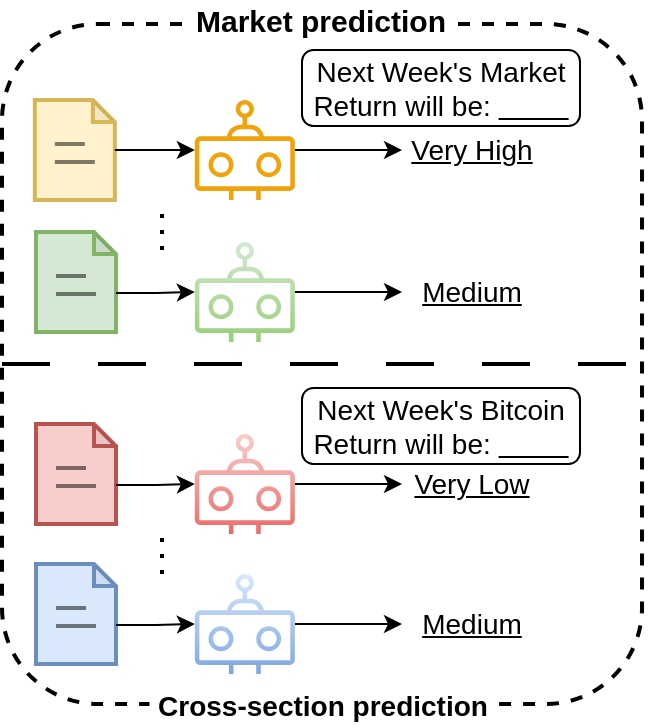 <mxfile version="23.0.2" type="device">
  <diagram id="nPAHsuBVC_biOXkHt-TI" name="Page-1">
    <mxGraphModel dx="954" dy="633" grid="1" gridSize="10" guides="1" tooltips="1" connect="1" arrows="1" fold="1" page="1" pageScale="1" pageWidth="1400" pageHeight="700" math="0" shadow="0">
      <root>
        <mxCell id="0" />
        <mxCell id="1" parent="0" />
        <mxCell id="hKUZ7SRIVkPXy3vvsNZo-3" value="" style="rounded=1;whiteSpace=wrap;html=1;fillColor=none;strokeWidth=2;dashed=1;" parent="1" vertex="1">
          <mxGeometry x="440" y="160" width="320" height="340" as="geometry" />
        </mxCell>
        <mxCell id="hKUZ7SRIVkPXy3vvsNZo-181" style="edgeStyle=orthogonalEdgeStyle;rounded=0;orthogonalLoop=1;jettySize=auto;html=1;entryX=0;entryY=0.5;entryDx=0;entryDy=0;" parent="1" source="hKUZ7SRIVkPXy3vvsNZo-2" target="hKUZ7SRIVkPXy3vvsNZo-176" edge="1">
          <mxGeometry relative="1" as="geometry" />
        </mxCell>
        <mxCell id="hKUZ7SRIVkPXy3vvsNZo-2" value="" style="sketch=0;outlineConnect=0;fillColor=#f0a30a;strokeColor=#BD7000;dashed=0;verticalLabelPosition=bottom;verticalAlign=top;align=center;html=1;fontSize=14;fontStyle=0;aspect=fixed;pointerEvents=1;shape=mxgraph.aws4.waf_bot;fontColor=#000000;" parent="1" vertex="1">
          <mxGeometry x="536.42" y="198" width="50" height="50" as="geometry" />
        </mxCell>
        <mxCell id="hKUZ7SRIVkPXy3vvsNZo-8" value="" style="group" parent="1" vertex="1" connectable="0">
          <mxGeometry x="456.43" y="198" width="40" height="50" as="geometry" />
        </mxCell>
        <mxCell id="hKUZ7SRIVkPXy3vvsNZo-4" value="" style="shape=note;whiteSpace=wrap;html=1;backgroundOutline=1;darkOpacity=0.05;size=11;strokeWidth=2;fillColor=#fff2cc;strokeColor=#d6b656;fontSize=14;" parent="hKUZ7SRIVkPXy3vvsNZo-8" vertex="1">
          <mxGeometry width="40" height="50" as="geometry" />
        </mxCell>
        <mxCell id="hKUZ7SRIVkPXy3vvsNZo-5" value="" style="group;fontSize=14;" parent="hKUZ7SRIVkPXy3vvsNZo-8" vertex="1" connectable="0">
          <mxGeometry x="10" y="17" width="20" height="28" as="geometry" />
        </mxCell>
        <mxCell id="hKUZ7SRIVkPXy3vvsNZo-6" value="" style="line;strokeWidth=2;html=1;container=0;opacity=50;fontSize=14;" parent="hKUZ7SRIVkPXy3vvsNZo-5" vertex="1">
          <mxGeometry width="15" height="10" as="geometry" />
        </mxCell>
        <mxCell id="hKUZ7SRIVkPXy3vvsNZo-7" value="" style="line;strokeWidth=2;html=1;container=0;opacity=50;fontSize=14;" parent="hKUZ7SRIVkPXy3vvsNZo-5" vertex="1">
          <mxGeometry y="10" width="20" height="8" as="geometry" />
        </mxCell>
        <mxCell id="hKUZ7SRIVkPXy3vvsNZo-9" style="edgeStyle=orthogonalEdgeStyle;rounded=0;orthogonalLoop=1;jettySize=auto;html=1;" parent="1" source="hKUZ7SRIVkPXy3vvsNZo-4" target="hKUZ7SRIVkPXy3vvsNZo-2" edge="1">
          <mxGeometry relative="1" as="geometry" />
        </mxCell>
        <mxCell id="hKUZ7SRIVkPXy3vvsNZo-29" value="" style="group" parent="1" vertex="1" connectable="0">
          <mxGeometry x="457.0" y="264" width="40" height="50" as="geometry" />
        </mxCell>
        <mxCell id="hKUZ7SRIVkPXy3vvsNZo-30" value="" style="shape=note;whiteSpace=wrap;html=1;backgroundOutline=1;darkOpacity=0.05;size=11;strokeWidth=2;fillColor=#d5e8d4;strokeColor=#82b366;fontSize=14;" parent="hKUZ7SRIVkPXy3vvsNZo-29" vertex="1">
          <mxGeometry width="40" height="50" as="geometry" />
        </mxCell>
        <mxCell id="hKUZ7SRIVkPXy3vvsNZo-31" value="" style="group;fontSize=14;" parent="hKUZ7SRIVkPXy3vvsNZo-29" vertex="1" connectable="0">
          <mxGeometry x="10" y="17" width="20" height="28" as="geometry" />
        </mxCell>
        <mxCell id="hKUZ7SRIVkPXy3vvsNZo-32" value="" style="line;strokeWidth=2;html=1;container=0;opacity=50;fontSize=14;" parent="hKUZ7SRIVkPXy3vvsNZo-31" vertex="1">
          <mxGeometry width="15" height="10" as="geometry" />
        </mxCell>
        <mxCell id="hKUZ7SRIVkPXy3vvsNZo-33" value="" style="line;strokeWidth=2;html=1;container=0;opacity=50;fontSize=14;" parent="hKUZ7SRIVkPXy3vvsNZo-31" vertex="1">
          <mxGeometry y="10" width="20" height="8" as="geometry" />
        </mxCell>
        <mxCell id="hKUZ7SRIVkPXy3vvsNZo-182" style="edgeStyle=orthogonalEdgeStyle;rounded=0;orthogonalLoop=1;jettySize=auto;html=1;entryX=0;entryY=0.5;entryDx=0;entryDy=0;" parent="1" source="hKUZ7SRIVkPXy3vvsNZo-34" target="hKUZ7SRIVkPXy3vvsNZo-177" edge="1">
          <mxGeometry relative="1" as="geometry" />
        </mxCell>
        <mxCell id="hKUZ7SRIVkPXy3vvsNZo-34" value="" style="sketch=0;outlineConnect=0;fillColor=#d5e8d4;strokeColor=#82b366;dashed=0;verticalLabelPosition=bottom;verticalAlign=top;align=center;html=1;fontSize=14;fontStyle=0;aspect=fixed;pointerEvents=1;shape=mxgraph.aws4.waf_bot;gradientColor=#97d077;" parent="1" vertex="1">
          <mxGeometry x="536.42" y="269" width="50" height="50" as="geometry" />
        </mxCell>
        <mxCell id="hKUZ7SRIVkPXy3vvsNZo-35" style="edgeStyle=orthogonalEdgeStyle;rounded=0;orthogonalLoop=1;jettySize=auto;html=1;exitX=0;exitY=0;exitDx=40;exitDy=30.5;exitPerimeter=0;" parent="1" source="hKUZ7SRIVkPXy3vvsNZo-30" target="hKUZ7SRIVkPXy3vvsNZo-34" edge="1">
          <mxGeometry relative="1" as="geometry" />
        </mxCell>
        <mxCell id="hKUZ7SRIVkPXy3vvsNZo-36" value="" style="group" parent="1" vertex="1" connectable="0">
          <mxGeometry x="457.0" y="360" width="40" height="50" as="geometry" />
        </mxCell>
        <mxCell id="hKUZ7SRIVkPXy3vvsNZo-37" value="" style="shape=note;whiteSpace=wrap;html=1;backgroundOutline=1;darkOpacity=0.05;size=11;strokeWidth=2;fillColor=#f8cecc;strokeColor=#b85450;fontSize=14;" parent="hKUZ7SRIVkPXy3vvsNZo-36" vertex="1">
          <mxGeometry width="40" height="50" as="geometry" />
        </mxCell>
        <mxCell id="hKUZ7SRIVkPXy3vvsNZo-38" value="" style="group;fontSize=14;" parent="hKUZ7SRIVkPXy3vvsNZo-36" vertex="1" connectable="0">
          <mxGeometry x="10" y="17" width="20" height="28" as="geometry" />
        </mxCell>
        <mxCell id="hKUZ7SRIVkPXy3vvsNZo-39" value="" style="line;strokeWidth=2;html=1;container=0;opacity=50;fontSize=14;" parent="hKUZ7SRIVkPXy3vvsNZo-38" vertex="1">
          <mxGeometry width="15" height="10" as="geometry" />
        </mxCell>
        <mxCell id="hKUZ7SRIVkPXy3vvsNZo-40" value="" style="line;strokeWidth=2;html=1;container=0;opacity=50;fontSize=14;" parent="hKUZ7SRIVkPXy3vvsNZo-38" vertex="1">
          <mxGeometry y="10" width="20" height="8" as="geometry" />
        </mxCell>
        <mxCell id="hKUZ7SRIVkPXy3vvsNZo-183" style="edgeStyle=orthogonalEdgeStyle;rounded=0;orthogonalLoop=1;jettySize=auto;html=1;" parent="1" source="hKUZ7SRIVkPXy3vvsNZo-41" target="hKUZ7SRIVkPXy3vvsNZo-178" edge="1">
          <mxGeometry relative="1" as="geometry" />
        </mxCell>
        <mxCell id="hKUZ7SRIVkPXy3vvsNZo-41" value="" style="sketch=0;outlineConnect=0;fillColor=#f8cecc;strokeColor=#b85450;dashed=0;verticalLabelPosition=bottom;verticalAlign=top;align=center;html=1;fontSize=14;fontStyle=0;aspect=fixed;pointerEvents=1;shape=mxgraph.aws4.waf_bot;gradientColor=#ea6b66;" parent="1" vertex="1">
          <mxGeometry x="536.42" y="365" width="50" height="50" as="geometry" />
        </mxCell>
        <mxCell id="hKUZ7SRIVkPXy3vvsNZo-42" style="edgeStyle=orthogonalEdgeStyle;rounded=0;orthogonalLoop=1;jettySize=auto;html=1;exitX=0;exitY=0;exitDx=40;exitDy=30.5;exitPerimeter=0;" parent="1" source="hKUZ7SRIVkPXy3vvsNZo-37" target="hKUZ7SRIVkPXy3vvsNZo-41" edge="1">
          <mxGeometry relative="1" as="geometry" />
        </mxCell>
        <mxCell id="hKUZ7SRIVkPXy3vvsNZo-43" value="" style="group" parent="1" vertex="1" connectable="0">
          <mxGeometry x="457.0" y="430" width="40" height="50" as="geometry" />
        </mxCell>
        <mxCell id="hKUZ7SRIVkPXy3vvsNZo-44" value="" style="shape=note;whiteSpace=wrap;html=1;backgroundOutline=1;darkOpacity=0.05;size=11;strokeWidth=2;fillColor=#dae8fc;strokeColor=#6c8ebf;fontSize=14;" parent="hKUZ7SRIVkPXy3vvsNZo-43" vertex="1">
          <mxGeometry width="40" height="50" as="geometry" />
        </mxCell>
        <mxCell id="hKUZ7SRIVkPXy3vvsNZo-45" value="" style="group;fontSize=14;" parent="hKUZ7SRIVkPXy3vvsNZo-43" vertex="1" connectable="0">
          <mxGeometry x="10" y="17" width="20" height="28" as="geometry" />
        </mxCell>
        <mxCell id="hKUZ7SRIVkPXy3vvsNZo-46" value="" style="line;strokeWidth=2;html=1;container=0;opacity=50;fontSize=14;" parent="hKUZ7SRIVkPXy3vvsNZo-45" vertex="1">
          <mxGeometry width="15" height="10" as="geometry" />
        </mxCell>
        <mxCell id="hKUZ7SRIVkPXy3vvsNZo-47" value="" style="line;strokeWidth=2;html=1;container=0;opacity=50;fontSize=14;" parent="hKUZ7SRIVkPXy3vvsNZo-45" vertex="1">
          <mxGeometry y="10" width="20" height="8" as="geometry" />
        </mxCell>
        <mxCell id="hKUZ7SRIVkPXy3vvsNZo-184" style="edgeStyle=orthogonalEdgeStyle;rounded=0;orthogonalLoop=1;jettySize=auto;html=1;" parent="1" source="hKUZ7SRIVkPXy3vvsNZo-48" target="hKUZ7SRIVkPXy3vvsNZo-179" edge="1">
          <mxGeometry relative="1" as="geometry" />
        </mxCell>
        <mxCell id="hKUZ7SRIVkPXy3vvsNZo-48" value="" style="sketch=0;outlineConnect=0;fillColor=#dae8fc;strokeColor=#6c8ebf;dashed=0;verticalLabelPosition=bottom;verticalAlign=top;align=center;html=1;fontSize=14;fontStyle=0;aspect=fixed;pointerEvents=1;shape=mxgraph.aws4.waf_bot;gradientColor=#7ea6e0;" parent="1" vertex="1">
          <mxGeometry x="536.42" y="435" width="50" height="50" as="geometry" />
        </mxCell>
        <mxCell id="hKUZ7SRIVkPXy3vvsNZo-49" style="edgeStyle=orthogonalEdgeStyle;rounded=0;orthogonalLoop=1;jettySize=auto;html=1;exitX=0;exitY=0;exitDx=40;exitDy=30.5;exitPerimeter=0;" parent="1" source="hKUZ7SRIVkPXy3vvsNZo-44" target="hKUZ7SRIVkPXy3vvsNZo-48" edge="1">
          <mxGeometry relative="1" as="geometry" />
        </mxCell>
        <mxCell id="hKUZ7SRIVkPXy3vvsNZo-52" value="" style="endArrow=none;dashed=1;html=1;dashPattern=1 3;strokeWidth=2;rounded=0;fontSize=14;" parent="1" edge="1">
          <mxGeometry width="50" height="50" relative="1" as="geometry">
            <mxPoint x="520.0" y="273" as="sourcePoint" />
            <mxPoint x="520.0" y="253" as="targetPoint" />
          </mxGeometry>
        </mxCell>
        <mxCell id="hKUZ7SRIVkPXy3vvsNZo-53" value="" style="endArrow=none;dashed=1;html=1;dashPattern=1 3;strokeWidth=2;rounded=0;fontSize=14;" parent="1" edge="1">
          <mxGeometry width="50" height="50" relative="1" as="geometry">
            <mxPoint x="520.0" y="435" as="sourcePoint" />
            <mxPoint x="520.0" y="415" as="targetPoint" />
          </mxGeometry>
        </mxCell>
        <mxCell id="hKUZ7SRIVkPXy3vvsNZo-128" value="Market prediction" style="text;html=1;strokeColor=none;fillColor=default;align=center;verticalAlign=middle;whiteSpace=wrap;rounded=0;fontSize=15;fontStyle=1" parent="1" vertex="1">
          <mxGeometry x="534.41" y="148" width="131.18" height="20" as="geometry" />
        </mxCell>
        <mxCell id="hKUZ7SRIVkPXy3vvsNZo-129" value="Cross-section prediction" style="text;html=1;strokeColor=none;fillColor=default;align=center;verticalAlign=middle;whiteSpace=wrap;rounded=0;fontSize=14;fontStyle=1" parent="1" vertex="1">
          <mxGeometry x="513.74" y="491" width="172.51" height="20" as="geometry" />
        </mxCell>
        <mxCell id="hKUZ7SRIVkPXy3vvsNZo-134" value="Next Week&#39;s Market Return will be:&amp;nbsp;&lt;u&gt;&amp;nbsp; &amp;nbsp; &amp;nbsp; &amp;nbsp; &amp;nbsp;&lt;/u&gt;" style="text;html=1;strokeColor=default;fillColor=none;align=center;verticalAlign=middle;whiteSpace=wrap;rounded=1;fontSize=14;strokeWidth=1;" parent="1" vertex="1">
          <mxGeometry x="590" y="173" width="139" height="38" as="geometry" />
        </mxCell>
        <mxCell id="hKUZ7SRIVkPXy3vvsNZo-140" value="" style="endArrow=none;dashed=1;html=1;strokeWidth=2;rounded=0;dashPattern=12 12;entryX=1;entryY=0.5;entryDx=0;entryDy=0;exitX=0;exitY=0.5;exitDx=0;exitDy=0;" parent="1" source="hKUZ7SRIVkPXy3vvsNZo-3" target="hKUZ7SRIVkPXy3vvsNZo-3" edge="1">
          <mxGeometry width="50" height="50" relative="1" as="geometry">
            <mxPoint x="550" y="330" as="sourcePoint" />
            <mxPoint x="870" y="330" as="targetPoint" />
          </mxGeometry>
        </mxCell>
        <mxCell id="hKUZ7SRIVkPXy3vvsNZo-176" value="Very High" style="text;html=1;strokeColor=none;fillColor=none;align=center;verticalAlign=middle;whiteSpace=wrap;rounded=0;fontSize=14;fontStyle=4" parent="1" vertex="1">
          <mxGeometry x="640" y="213" width="70" height="20" as="geometry" />
        </mxCell>
        <mxCell id="hKUZ7SRIVkPXy3vvsNZo-177" value="Medium" style="text;html=1;strokeColor=none;fillColor=none;align=center;verticalAlign=middle;whiteSpace=wrap;rounded=0;fontSize=14;fontStyle=4" parent="1" vertex="1">
          <mxGeometry x="640" y="284" width="70" height="20" as="geometry" />
        </mxCell>
        <mxCell id="hKUZ7SRIVkPXy3vvsNZo-178" value="Very Low" style="text;html=1;strokeColor=none;fillColor=none;align=center;verticalAlign=middle;whiteSpace=wrap;rounded=0;fontSize=14;fontStyle=4" parent="1" vertex="1">
          <mxGeometry x="640" y="380" width="70" height="20" as="geometry" />
        </mxCell>
        <mxCell id="hKUZ7SRIVkPXy3vvsNZo-179" value="Medium" style="text;html=1;strokeColor=none;fillColor=none;align=center;verticalAlign=middle;whiteSpace=wrap;rounded=0;fontSize=14;fontStyle=4" parent="1" vertex="1">
          <mxGeometry x="640" y="450" width="70" height="20" as="geometry" />
        </mxCell>
        <mxCell id="hKUZ7SRIVkPXy3vvsNZo-186" value="Next Week&#39;s Bitcoin Return will be:&amp;nbsp;&lt;u&gt;&amp;nbsp; &amp;nbsp; &amp;nbsp; &amp;nbsp; &amp;nbsp;&lt;/u&gt;" style="text;html=1;strokeColor=default;fillColor=none;align=center;verticalAlign=middle;whiteSpace=wrap;rounded=1;fontSize=14;strokeWidth=1;" parent="1" vertex="1">
          <mxGeometry x="590" y="342" width="139" height="38" as="geometry" />
        </mxCell>
      </root>
    </mxGraphModel>
  </diagram>
</mxfile>

